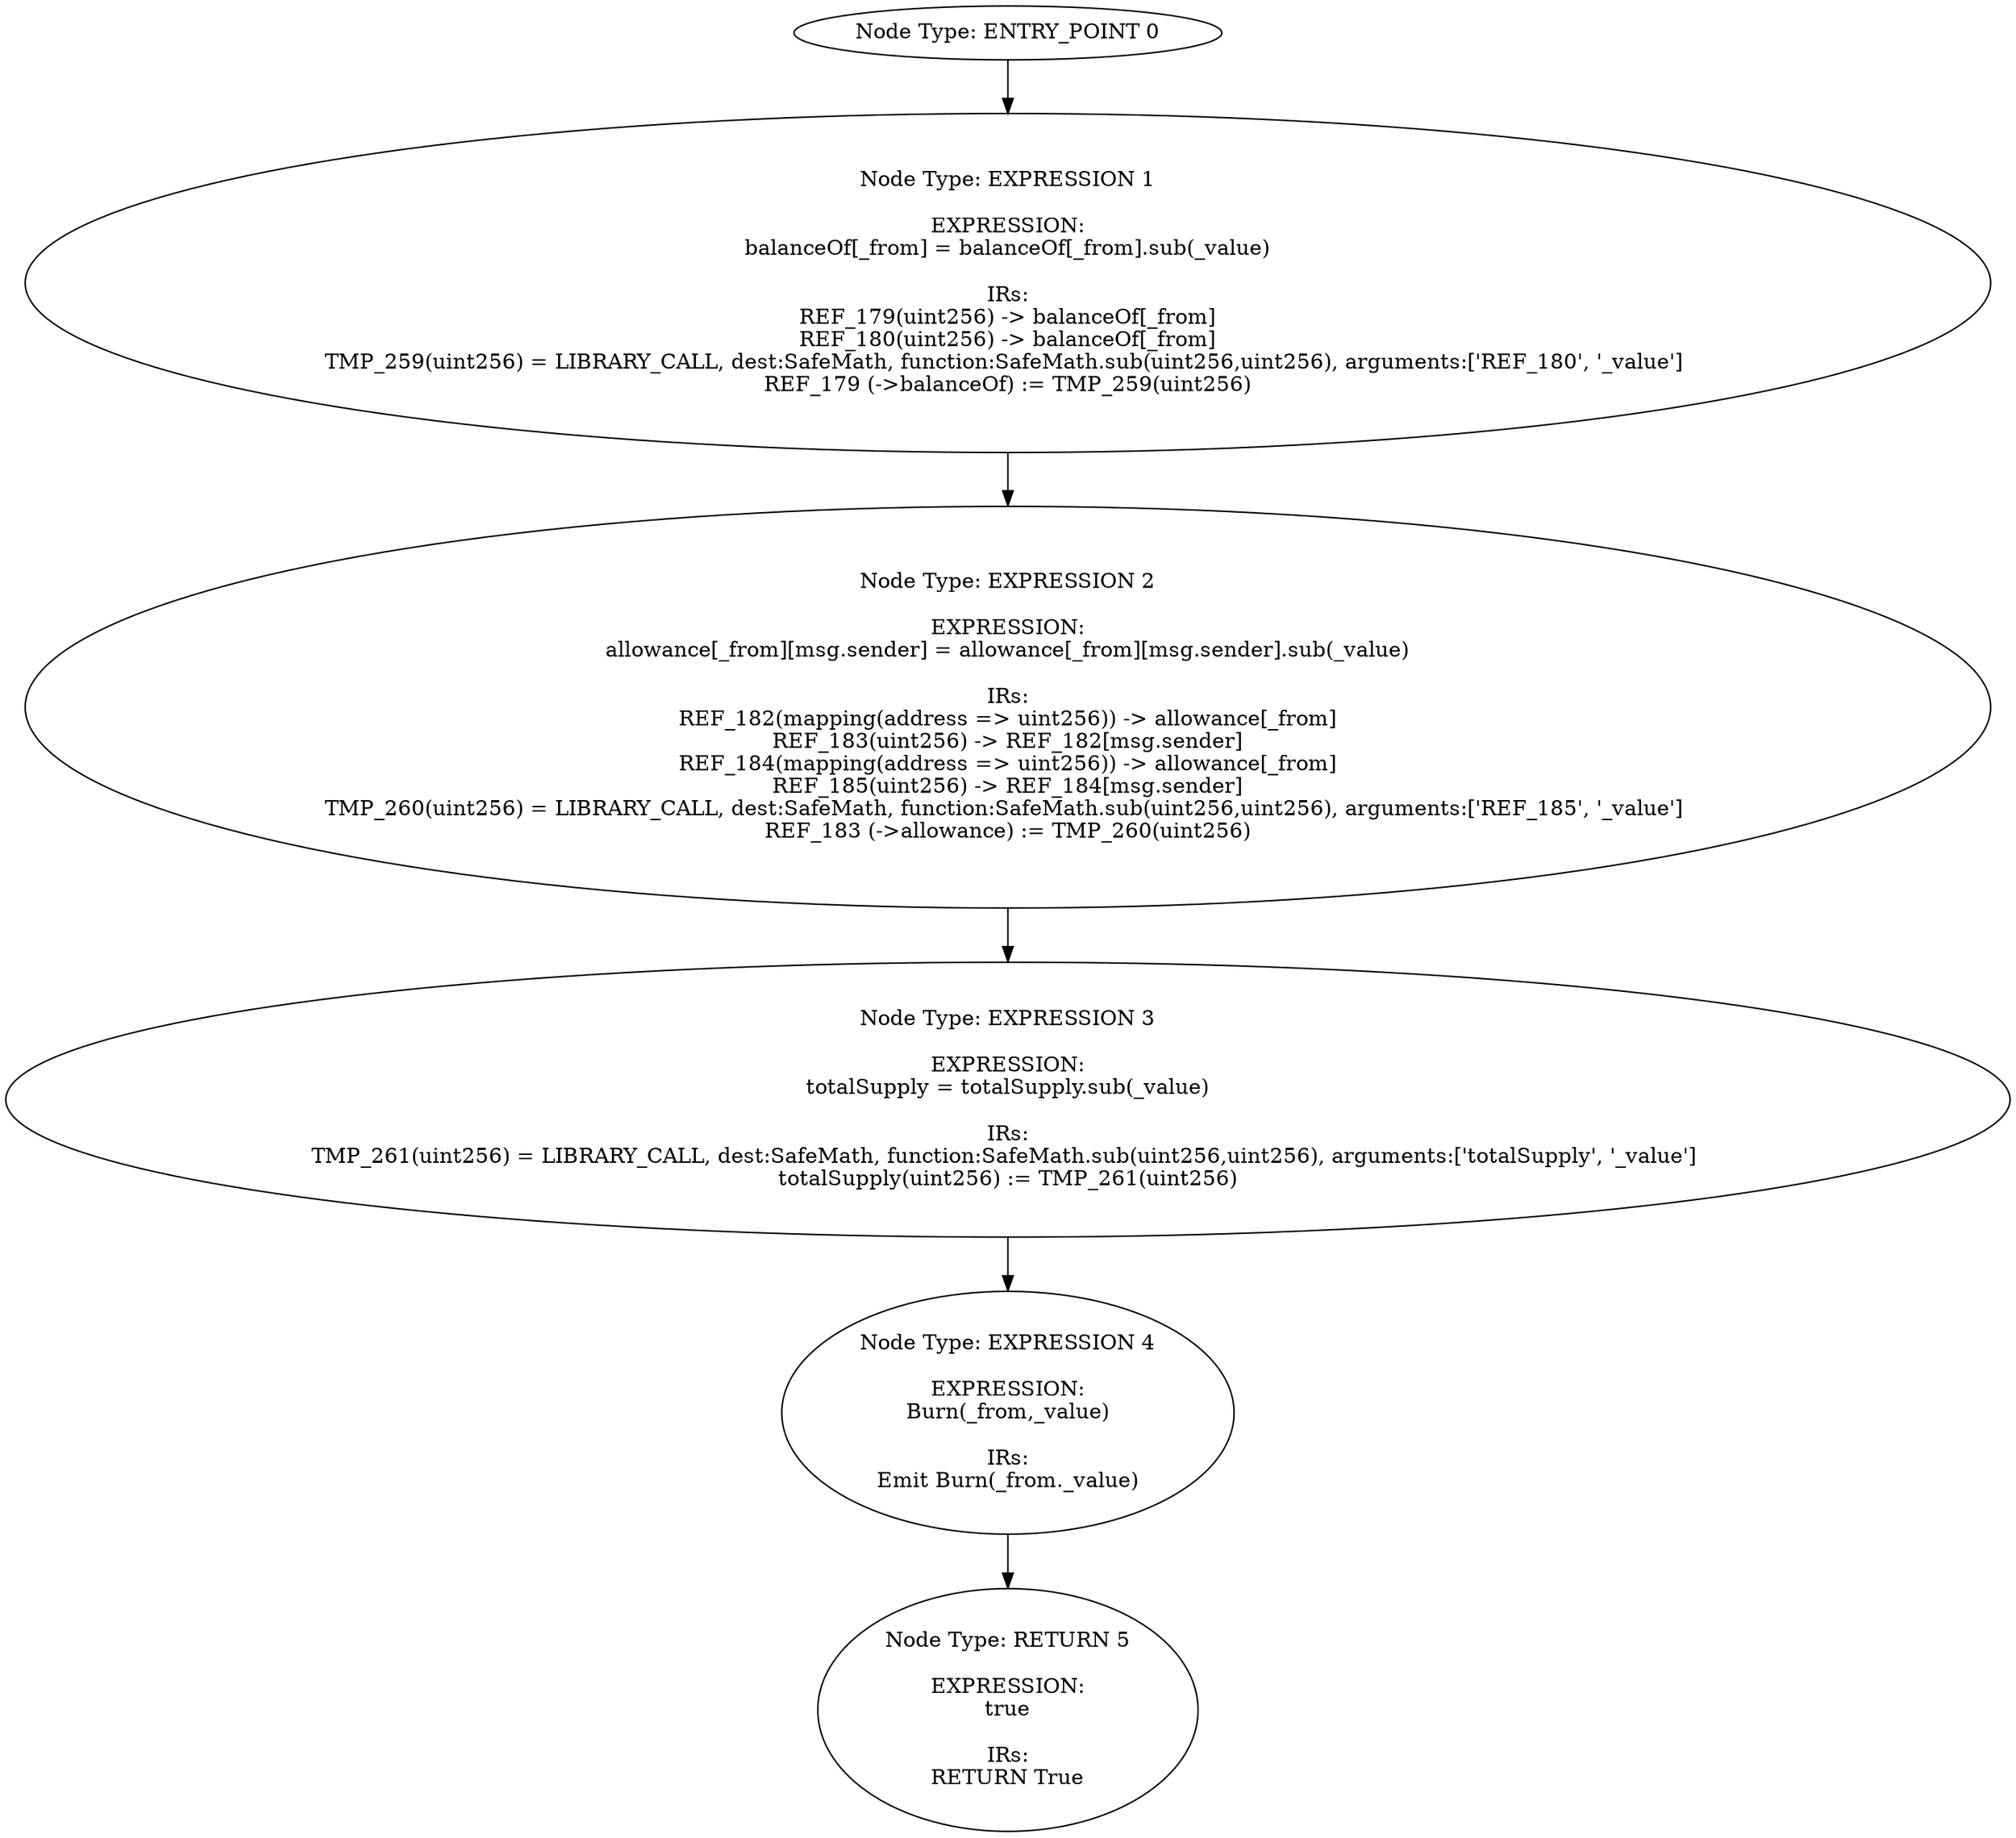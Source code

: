 digraph{
0[label="Node Type: ENTRY_POINT 0
"];
0->1;
1[label="Node Type: EXPRESSION 1

EXPRESSION:
balanceOf[_from] = balanceOf[_from].sub(_value)

IRs:
REF_179(uint256) -> balanceOf[_from]
REF_180(uint256) -> balanceOf[_from]
TMP_259(uint256) = LIBRARY_CALL, dest:SafeMath, function:SafeMath.sub(uint256,uint256), arguments:['REF_180', '_value'] 
REF_179 (->balanceOf) := TMP_259(uint256)"];
1->2;
2[label="Node Type: EXPRESSION 2

EXPRESSION:
allowance[_from][msg.sender] = allowance[_from][msg.sender].sub(_value)

IRs:
REF_182(mapping(address => uint256)) -> allowance[_from]
REF_183(uint256) -> REF_182[msg.sender]
REF_184(mapping(address => uint256)) -> allowance[_from]
REF_185(uint256) -> REF_184[msg.sender]
TMP_260(uint256) = LIBRARY_CALL, dest:SafeMath, function:SafeMath.sub(uint256,uint256), arguments:['REF_185', '_value'] 
REF_183 (->allowance) := TMP_260(uint256)"];
2->3;
3[label="Node Type: EXPRESSION 3

EXPRESSION:
totalSupply = totalSupply.sub(_value)

IRs:
TMP_261(uint256) = LIBRARY_CALL, dest:SafeMath, function:SafeMath.sub(uint256,uint256), arguments:['totalSupply', '_value'] 
totalSupply(uint256) := TMP_261(uint256)"];
3->4;
4[label="Node Type: EXPRESSION 4

EXPRESSION:
Burn(_from,_value)

IRs:
Emit Burn(_from._value)"];
4->5;
5[label="Node Type: RETURN 5

EXPRESSION:
true

IRs:
RETURN True"];
}
